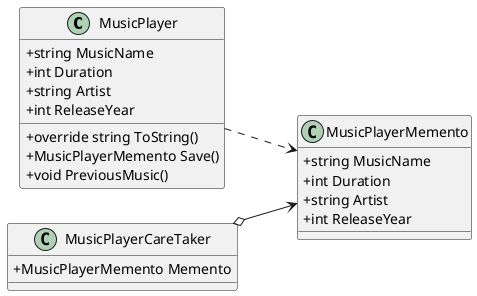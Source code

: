@startuml scenario_uml
skinparam classAttributeIconSize 0
left to right direction

class MusicPlayer{
    +string MusicName
    +int Duration
    +string Artist
    +int ReleaseYear

    +override string ToString()
    +MusicPlayerMemento Save()
    +void PreviousMusic()
}

class MusicPlayerMemento{
    +string MusicName
    +int Duration
    +string Artist
    +int ReleaseYear
}

class MusicPlayerCareTaker{
    +MusicPlayerMemento Memento
}

MusicPlayer ..> MusicPlayerMemento
MusicPlayerCareTaker o--> MusicPlayerMemento

@enduml